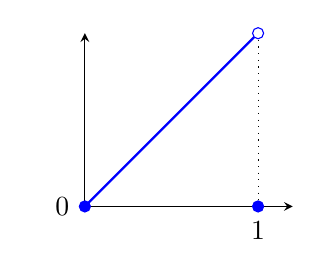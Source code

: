 \pgfplotsset{soldot/.style={color=blue,only marks,mark=*}}
\pgfplotsset{holdot/.style={color=blue,fill=white,only marks,mark=*}}

\begin{tikzpicture}
\begin{axis}[
  x=22mm,
  y=22mm,
  xmax=1.2,
  xtick={1},
  ytick={0},
  axis lines = left,
]
\addplot[domain=0:1,blue, thick] {x};
\draw[dotted] (axis cs:1,1) -- (axis cs:1,0);
\addplot[holdot] coordinates{(1,1)};
\addplot[soldot] coordinates{(0,0)(1,0)};
\end{axis}
\end{tikzpicture}
